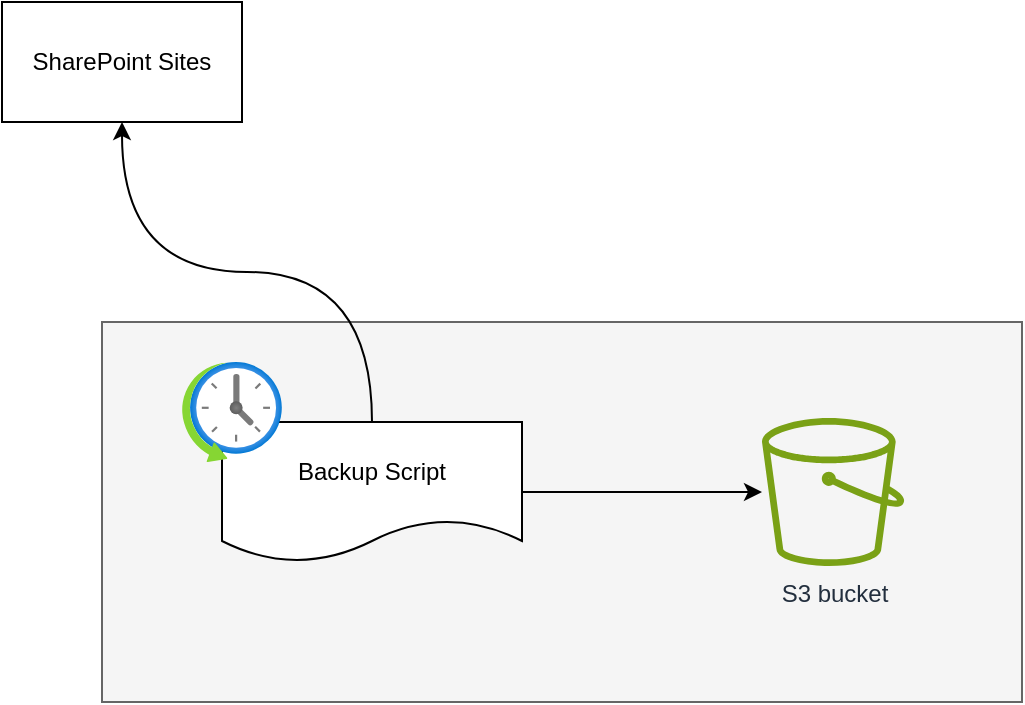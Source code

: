 <mxfile version="22.1.11" type="github">
  <diagram name="Fisher59_SharepointBackup" id="cOv34Avx-x1bWVLOYu61">
    <mxGraphModel dx="1050" dy="530" grid="1" gridSize="10" guides="1" tooltips="1" connect="1" arrows="1" fold="1" page="1" pageScale="1" pageWidth="850" pageHeight="1100" math="0" shadow="0">
      <root>
        <mxCell id="0" />
        <mxCell id="1" parent="0" />
        <mxCell id="wF2li-MY8OZDLgnH1wH8-9" value="" style="rounded=0;whiteSpace=wrap;html=1;fillColor=#f5f5f5;strokeColor=#666666;fontColor=#333333;" vertex="1" parent="1">
          <mxGeometry x="250" y="350" width="460" height="190" as="geometry" />
        </mxCell>
        <mxCell id="wF2li-MY8OZDLgnH1wH8-1" value="SharePoint Sites" style="rounded=0;whiteSpace=wrap;html=1;" vertex="1" parent="1">
          <mxGeometry x="200" y="190" width="120" height="60" as="geometry" />
        </mxCell>
        <mxCell id="wF2li-MY8OZDLgnH1wH8-5" style="edgeStyle=orthogonalEdgeStyle;rounded=0;orthogonalLoop=1;jettySize=auto;html=1;entryX=0.5;entryY=1;entryDx=0;entryDy=0;curved=1;" edge="1" parent="1" source="wF2li-MY8OZDLgnH1wH8-3" target="wF2li-MY8OZDLgnH1wH8-1">
          <mxGeometry relative="1" as="geometry" />
        </mxCell>
        <mxCell id="wF2li-MY8OZDLgnH1wH8-3" value="Backup Script" style="shape=document;whiteSpace=wrap;html=1;boundedLbl=1;" vertex="1" parent="1">
          <mxGeometry x="310" y="400" width="150" height="70" as="geometry" />
        </mxCell>
        <mxCell id="wF2li-MY8OZDLgnH1wH8-4" value="" style="image;aspect=fixed;html=1;points=[];align=center;fontSize=12;image=img/lib/azure2/general/Scheduler.svg;" vertex="1" parent="1">
          <mxGeometry x="290" y="370" width="50" height="50" as="geometry" />
        </mxCell>
        <mxCell id="wF2li-MY8OZDLgnH1wH8-7" value="S3 bucket" style="sketch=0;outlineConnect=0;fontColor=#232F3E;gradientColor=none;fillColor=#7AA116;strokeColor=none;dashed=0;verticalLabelPosition=bottom;verticalAlign=top;align=center;html=1;fontSize=12;fontStyle=0;aspect=fixed;pointerEvents=1;shape=mxgraph.aws4.bucket;" vertex="1" parent="1">
          <mxGeometry x="580" y="398" width="71.15" height="74" as="geometry" />
        </mxCell>
        <mxCell id="wF2li-MY8OZDLgnH1wH8-8" style="edgeStyle=orthogonalEdgeStyle;rounded=0;orthogonalLoop=1;jettySize=auto;html=1;curved=1;" edge="1" parent="1" source="wF2li-MY8OZDLgnH1wH8-3" target="wF2li-MY8OZDLgnH1wH8-7">
          <mxGeometry relative="1" as="geometry" />
        </mxCell>
      </root>
    </mxGraphModel>
  </diagram>
</mxfile>
